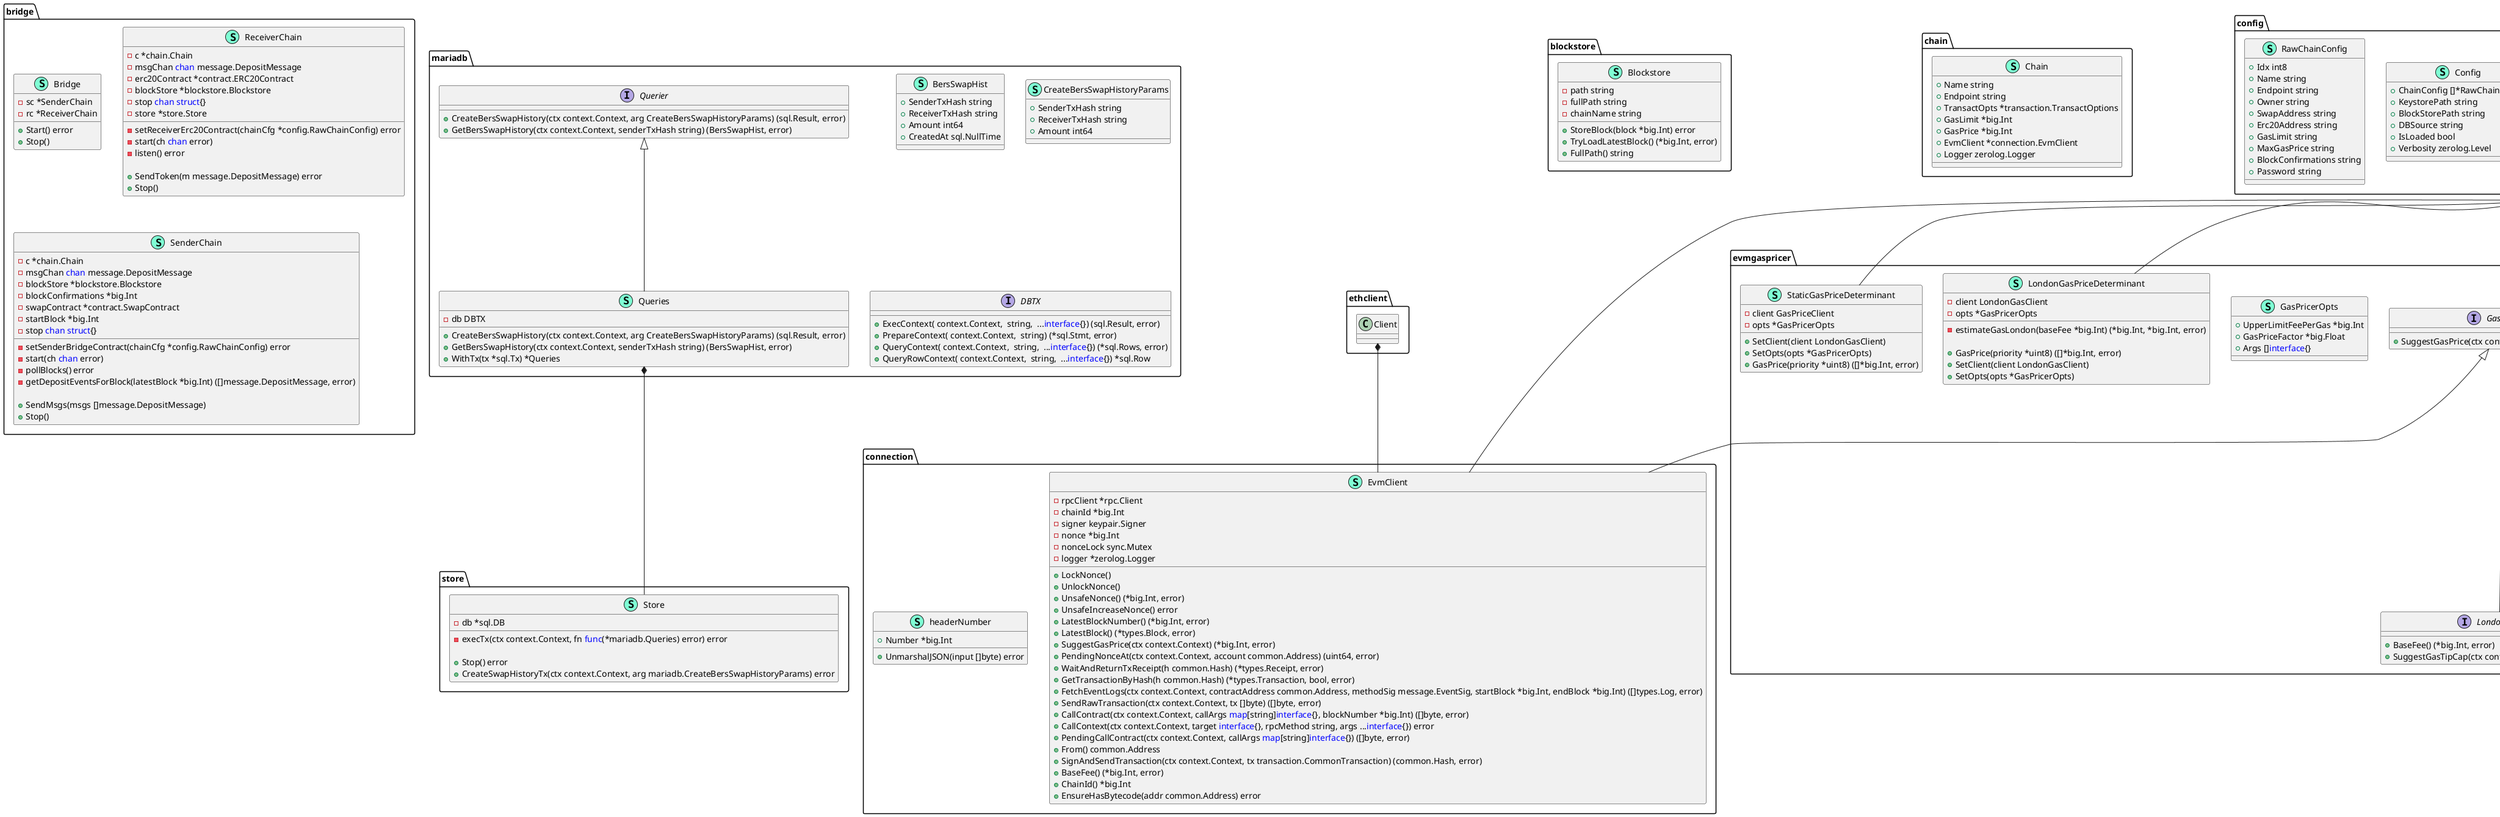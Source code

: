 @startuml
namespace blockstore {
    class Blockstore << (S,Aquamarine) >> {
        - path string
        - fullPath string
        - chainName string

        + StoreBlock(block *big.Int) error
        + TryLoadLatestBlock() (*big.Int, error)
        + FullPath() string

    }
}


namespace bridge {
    class Bridge << (S,Aquamarine) >> {
        - sc *SenderChain
        - rc *ReceiverChain

        + Start() error
        + Stop() 

    }
    class ReceiverChain << (S,Aquamarine) >> {
        - c *chain.Chain
        - msgChan <font color=blue>chan</font> message.DepositMessage
        - erc20Contract *contract.ERC20Contract
        - blockStore *blockstore.Blockstore
        - stop <font color=blue>chan</font> <font color=blue>struct</font>{}
        - store *store.Store

        - setReceiverErc20Contract(chainCfg *config.RawChainConfig) error
        - start(ch <font color=blue>chan</font> error) 
        - listen() error

        + SendToken(m message.DepositMessage) error
        + Stop() 

    }
    class SenderChain << (S,Aquamarine) >> {
        - c *chain.Chain
        - msgChan <font color=blue>chan</font> message.DepositMessage
        - blockStore *blockstore.Blockstore
        - blockConfirmations *big.Int
        - swapContract *contract.SwapContract
        - startBlock *big.Int
        - stop <font color=blue>chan</font> <font color=blue>struct</font>{}

        - setSenderBridgeContract(chainCfg *config.RawChainConfig) error
        - start(ch <font color=blue>chan</font> error) 
        - pollBlocks() error
        - getDepositEventsForBlock(latestBlock *big.Int) ([]message.DepositMessage, error)

        + SendMsgs(msgs []message.DepositMessage) 
        + Stop() 

    }
}


namespace chain {
    class Chain << (S,Aquamarine) >> {
        + Name string
        + Endpoint string
        + TransactOpts *transaction.TransactOptions
        + GasLimit *big.Int
        + GasPrice *big.Int
        + EvmClient *connection.EvmClient
        + Logger zerolog.Logger

    }
}


namespace config {
    class Config << (S,Aquamarine) >> {
        + ChainConfig []*RawChainConfig
        + KeystorePath string
        + BlockStorePath string
        + DBSource string
        + IsLoaded bool
        + Verbosity zerolog.Level

    }
    class RawChainConfig << (S,Aquamarine) >> {
        + Idx int8
        + Name string
        + Endpoint string
        + Owner string
        + SwapAddress string
        + Erc20Address string
        + GasLimit string
        + MaxGasPrice string
        + BlockConfirmations string
        + Password string

    }
}


namespace connection {
    class EvmClient << (S,Aquamarine) >> {
        - rpcClient *rpc.Client
        - chainId *big.Int
        - signer keypair.Signer
        - nonce *big.Int
        - nonceLock sync.Mutex
        - logger *zerolog.Logger

        + LockNonce() 
        + UnlockNonce() 
        + UnsafeNonce() (*big.Int, error)
        + UnsafeIncreaseNonce() error
        + LatestBlockNumber() (*big.Int, error)
        + LatestBlock() (*types.Block, error)
        + SuggestGasPrice(ctx context.Context) (*big.Int, error)
        + PendingNonceAt(ctx context.Context, account common.Address) (uint64, error)
        + WaitAndReturnTxReceipt(h common.Hash) (*types.Receipt, error)
        + GetTransactionByHash(h common.Hash) (*types.Transaction, bool, error)
        + FetchEventLogs(ctx context.Context, contractAddress common.Address, methodSig message.EventSig, startBlock *big.Int, endBlock *big.Int) ([]types.Log, error)
        + SendRawTransaction(ctx context.Context, tx []byte) ([]byte, error)
        + CallContract(ctx context.Context, callArgs <font color=blue>map</font>[string]<font color=blue>interface</font>{}, blockNumber *big.Int) ([]byte, error)
        + CallContext(ctx context.Context, target <font color=blue>interface</font>{}, rpcMethod string, args ...<font color=blue>interface</font>{}) error
        + PendingCallContract(ctx context.Context, callArgs <font color=blue>map</font>[string]<font color=blue>interface</font>{}) ([]byte, error)
        + From() common.Address
        + SignAndSendTransaction(ctx context.Context, tx transaction.CommonTransaction) (common.Hash, error)
        + BaseFee() (*big.Int, error)
        + ChainId() *big.Int
        + EnsureHasBytecode(addr common.Address) error

    }
    class headerNumber << (S,Aquamarine) >> {
        + Number *big.Int

        + UnmarshalJSON(input []byte) error

    }
}
"ethclient.Client" *-- "connection.EvmClient"

"evmgaspricer.GasPriceClient" <|-- "connection.EvmClient"
"transaction.ContractCaller" <|-- "connection.EvmClient"

namespace contract {
    class Contract << (S,Aquamarine) >> {
        - contractAddress common.Address
        - bytecode []byte
        - client transaction.ContractCallerDispatcher

        + ABI abi.ABI
        + Logger *zerolog.Logger

        + ContractAddress() *common.Address
        + PackMethod(method string, args ...<font color=blue>interface</font>{}) ([]byte, error)
        + UnpackResult(method string, output []byte) ([]<font color=blue>interface</font>{}, error)
        + ExecuteTransaction(method string, opts transaction.TransactOptions, args ...<font color=blue>interface</font>{}) (*common.Hash, error)
        + CallContract(method string, args ...<font color=blue>interface</font>{}) ([]<font color=blue>interface</font>{}, error)

    }
    class ERC20Contract << (S,Aquamarine) >> {
        + Logger *zerolog.Logger

        + WaitAndReturnTxReceipt(hash *common.Hash) (*types.Receipt, error)
        + GetBalance(address common.Address) (*big.Int, error)
        + GetPauseState() (*bool, error)
        + Pause(opts transaction.TransactOptions) (*common.Hash, error)
        + UnPause(opts transaction.TransactOptions) (*common.Hash, error)
        + Transfer(to common.Address, amount *big.Int, opts transaction.TransactOptions) (*common.Hash, error)

    }
    class SwapContract << (S,Aquamarine) >> {
        + Logger *zerolog.Logger

        + WaitAndReturnTxReceipt(hash *common.Hash) (*types.Receipt, error)
        + Deposit(receiver common.Address, opts transaction.TransactOptions) (*common.Hash, error)
        + GetBalance(address common.Address) (*big.Int, error)
        + TransferFunds(opts transaction.TransactOptions) (*common.Hash, error)

    }
}
"transaction.Transactor" *-- "contract.Contract"
"contract.Contract" *-- "contract.ERC20Contract"
"contract.Contract" *-- "contract.SwapContract"


namespace evmgaspricer {
    interface GasPriceClient  {
        + SuggestGasPrice(ctx context.Context) (*big.Int, error)

    }
    class GasPricerOpts << (S,Aquamarine) >> {
        + UpperLimitFeePerGas *big.Int
        + GasPriceFactor *big.Float
        + Args []<font color=blue>interface</font>{}

    }
    interface LondonGasClient  {
        + BaseFee() (*big.Int, error)
        + SuggestGasTipCap(ctx context.Context) (*big.Int, error)

    }
    class LondonGasPriceDeterminant << (S,Aquamarine) >> {
        - client LondonGasClient
        - opts *GasPricerOpts

        - estimateGasLondon(baseFee *big.Int) (*big.Int, *big.Int, error)

        + GasPrice(priority *uint8) ([]*big.Int, error)
        + SetClient(client LondonGasClient) 
        + SetOpts(opts *GasPricerOpts) 

    }
    class StaticGasPriceDeterminant << (S,Aquamarine) >> {
        - client GasPriceClient
        - opts *GasPricerOpts

        + SetClient(client LondonGasClient) 
        + SetOpts(opts *GasPricerOpts) 
        + GasPrice(priority *uint8) ([]*big.Int, error)

    }
}
"evmgaspricer.GasPriceClient" *-- "evmgaspricer.LondonGasClient"

"transaction.GasPricer" <|-- "evmgaspricer.LondonGasPriceDeterminant"
"transaction.GasPricer" <|-- "evmgaspricer.StaticGasPriceDeterminant"

namespace keypair {
    class Keypair << (S,Aquamarine) >> {
        - public *ecdsa.PublicKey
        - private *ecdsa.PrivateKey

        + Encode() []byte
        + Decode(in []byte) error
        + Address() string
        + CommonAddress() common.Address
        + PublicKey() string
        + PrivateKey() *ecdsa.PrivateKey
        + Sign(digestHash []byte) ([]byte, error)

    }
    interface Signer  {
        + CommonAddress() common.Address
        + Sign(digestHash []byte) ([]byte, error)

    }
}

"keypair.Signer" <|-- "keypair.Keypair"

namespace mariadb {
    class BersSwapHist << (S,Aquamarine) >> {
        + SenderTxHash string
        + ReceiverTxHash string
        + Amount int64
        + CreatedAt sql.NullTime

    }
    class CreateBersSwapHistoryParams << (S,Aquamarine) >> {
        + SenderTxHash string
        + ReceiverTxHash string
        + Amount int64

    }
    interface DBTX  {
        + ExecContext( context.Context,  string,  ...<font color=blue>interface</font>{}) (sql.Result, error)
        + PrepareContext( context.Context,  string) (*sql.Stmt, error)
        + QueryContext( context.Context,  string,  ...<font color=blue>interface</font>{}) (*sql.Rows, error)
        + QueryRowContext( context.Context,  string,  ...<font color=blue>interface</font>{}) *sql.Row

    }
    interface Querier  {
        + CreateBersSwapHistory(ctx context.Context, arg CreateBersSwapHistoryParams) (sql.Result, error)
        + GetBersSwapHistory(ctx context.Context, senderTxHash string) (BersSwapHist, error)

    }
    class Queries << (S,Aquamarine) >> {
        - db DBTX

        + CreateBersSwapHistory(ctx context.Context, arg CreateBersSwapHistoryParams) (sql.Result, error)
        + GetBersSwapHistory(ctx context.Context, senderTxHash string) (BersSwapHist, error)
        + WithTx(tx *sql.Tx) *Queries

    }
}

"mariadb.Querier" <|-- "mariadb.Queries"

namespace message {
    class DepositMessage << (S,Aquamarine) >> {
        + BlockNumber uint64
        + Receiver common.Address
        + Amount *big.Int
        + SenderTxHash string

    }
    class EventSig << (S,Aquamarine) >> {
        + GetTopic() common.Hash

    }
    class message.EventSig << (T, #FF7700) >>  {
    }
}


namespace store {
    class Store << (S,Aquamarine) >> {
        - db *sql.DB

        - execTx(ctx context.Context, fn <font color=blue>func</font>(*mariadb.Queries) error) error

        + Stop() error
        + CreateSwapHistoryTx(ctx context.Context, arg mariadb.CreateBersSwapHistoryParams) error

    }
}
"mariadb.Queries" *-- "store.Store"


namespace transaction {
    interface ClientDispatcher  {
        + WaitAndReturnTxReceipt(h common.Hash) (*types.Receipt, error)
        + SignAndSendTransaction(ctx context.Context, tx CommonTransaction) (common.Hash, error)
        + TransactionReceipt(ctx context.Context, txHash common.Hash) (*types.Receipt, error)
        + GetTransactionByHash(h common.Hash) (*types.Transaction, bool, error)
        + UnsafeNonce() (*big.Int, error)
        + LockNonce() 
        + UnlockNonce() 
        + UnsafeIncreaseNonce() error
        + From() common.Address
        + LatestBlockNumber() (*big.Int, error)
        + LatestBlock() (*types.Block, error)
        + SuggestGasPrice( context.Context) (*big.Int, error)

    }
    interface CommonTransaction  {
        + Hash() common.Hash
        + RawWithSignature(signer keypair.Signer, domainID *big.Int) ([]byte, error)

    }
    interface ContractCaller  {
        + CallContract(ctx context.Context, callArgs <font color=blue>map</font>[string]<font color=blue>interface</font>{}, blockNumber *big.Int) ([]byte, error)

    }
    interface ContractCallerDispatcher  {
    }
    interface ContractChecker  {
        + CodeAt(ctx context.Context, contract common.Address, blockNumber *big.Int) ([]byte, error)

    }
    interface GasPricer  {
        + GasPrice(priority *uint8) ([]*big.Int, error)

    }
    class TX << (S,Aquamarine) >> {
        - tx *types.Transaction

        + RawWithSignature(signer keypair.Signer, chainID *big.Int) ([]byte, error)
        + Hash() common.Hash

    }
    class TransactOptions << (S,Aquamarine) >> {
        + GasLimit uint64
        + GasPrice *big.Int
        + Value *big.Int
        + Nonce *big.Int
        + ChainID *big.Int
        + Priority uint8

    }
    interface Transactor  {
        + Transact(to *common.Address, data []byte, opts TransactOptions) (*common.Hash, error)

    }
    class signAndSendTransactor << (S,Aquamarine) >> {
        - gasPriceClient GasPricer
        - client ClientDispatcher

        + TxFabric TxFabric

        + Transact(to *common.Address, data []byte, opts TransactOptions) (*common.Hash, error)

    }
    class transaction.TxFabric << (T, #FF7700) >>  {
    }
    class "<font color=blue>func</font>(uint64, *common.Address, *big.Int, uint64, []*big.Int, []byte) (CommonTransaction, error)" as fontcolorbluefuncfontuint64commonAddressbigIntuint64bigIntbyteCommonTransactionerror {
        'This class was created so that we can correctly have an alias pointing to this name. Since it contains dots that can break namespaces
    }
}
"transaction.ClientDispatcher" *-- "transaction.ContractCallerDispatcher"
"transaction.ContractCaller" *-- "transaction.ContractCallerDispatcher"
"transaction.ContractChecker" *-- "transaction.ContractCallerDispatcher"

"transaction.CommonTransaction" <|-- "transaction.TX"
"transaction.Transactor" <|-- "transaction.signAndSendTransactor"

namespace util {
    class ErrorResponse << (S,Aquamarine) >> {
        + FailedField string
        + Tag string
        + Value <font color=blue>interface</font>{}

    }
    class ErrorResponses << (S,Aquamarine) >> {
        + Error() string

    }
    class util.ErrorResponses << (T, #FF7700) >>  {
    }
}


"__builtin__.string" #.. "message.EventSig"
"transaction.fontcolorbluefuncfontuint64commonAddressbigIntuint64bigIntbyteCommonTransactionerror" #.. "transaction.TxFabric"
"util.[]*ErrorResponse" #.. "util.ErrorResponses"
@enduml
